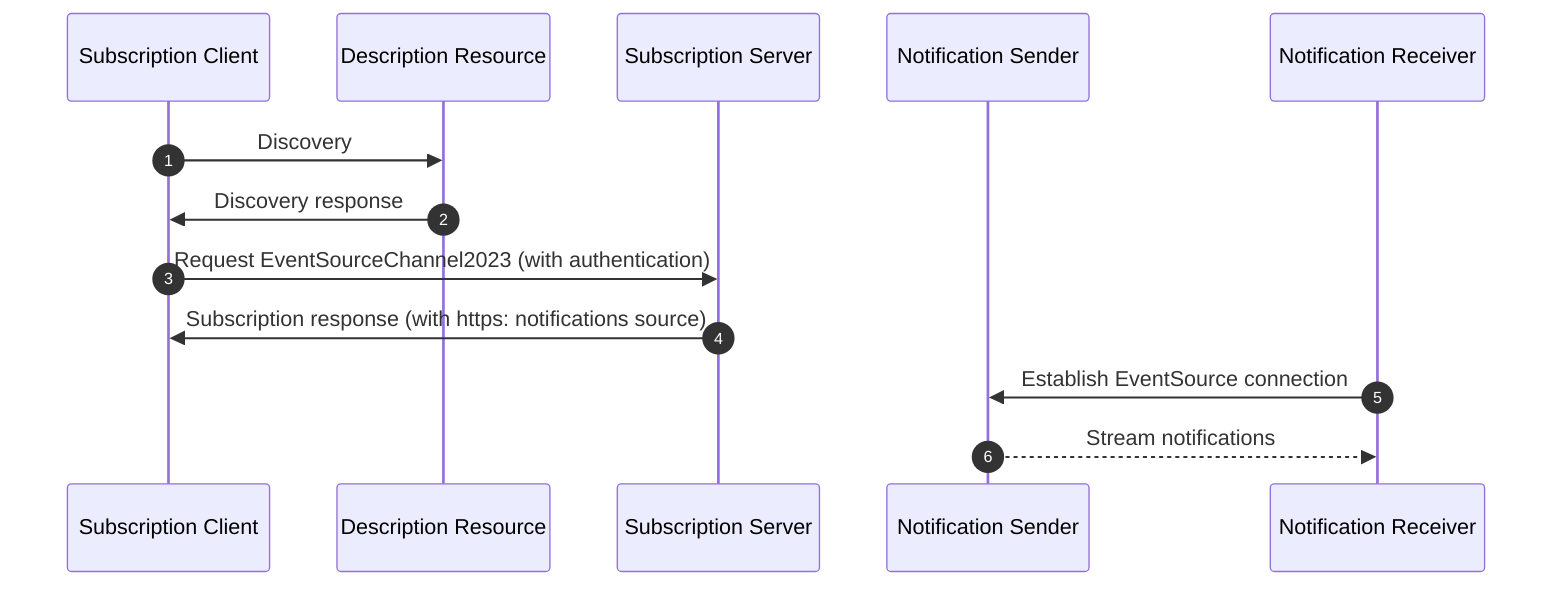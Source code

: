 sequenceDiagram
  autonumber
  participant Subscription Client
  participant Description Resource
  participant Subscription Server
  participant Notification Sender

  Subscription Client ->> Description Resource: Discovery
  Description Resource ->> Subscription Client: Discovery response
  Subscription Client ->> Subscription Server: Request EventSourceChannel2023 (with authentication)
  Subscription Server ->> Subscription Client: Subscription response (with https: notifications source)
  Notification Receiver ->> Notification Sender: Establish EventSource connection
  Notification Sender -->> Notification Receiver: Stream notifications